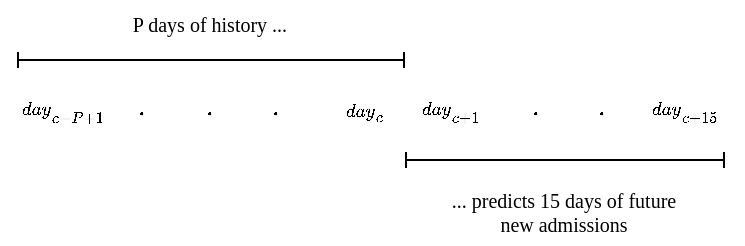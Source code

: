 <mxfile version="16.0.2" type="device"><diagram id="V_ZVVWX4kc0AbgxwdC7Y" name="Page-1"><mxGraphModel dx="1038" dy="652" grid="1" gridSize="10" guides="1" tooltips="1" connect="1" arrows="1" fold="1" page="1" pageScale="1" pageWidth="827" pageHeight="1169" math="1" shadow="0"><root><mxCell id="0"/><mxCell id="1" parent="0"/><mxCell id="BJBpzOGHo1m6N5aHQSOU-2" value="&lt;font style=&quot;font-size: 9px&quot;&gt;\(day_{_{c-P + 1}}\)&lt;/font&gt;" style="whiteSpace=wrap;html=1;aspect=fixed;rounded=1;strokeColor=none;fontSize=9;fontFamily=Gafata;rotation=0;opacity=30;" vertex="1" parent="1"><mxGeometry x="187" y="100" width="45" height="30" as="geometry"/></mxCell><mxCell id="BJBpzOGHo1m6N5aHQSOU-5" value="\(\cdot\)" style="whiteSpace=wrap;html=1;aspect=fixed;rounded=1;strokeColor=none;fontFamily=Gafata;fontSize=13;fontStyle=1;opacity=30;" vertex="1" parent="1"><mxGeometry x="234" y="100" width="30" height="30" as="geometry"/></mxCell><mxCell id="BJBpzOGHo1m6N5aHQSOU-8" value="&lt;span style=&quot;font-size: 13px;&quot;&gt;\(\cdot\)&lt;/span&gt;" style="whiteSpace=wrap;html=1;aspect=fixed;rounded=1;strokeColor=none;fontFamily=Gafata;fontSize=13;fontStyle=1;opacity=30;" vertex="1" parent="1"><mxGeometry x="268" y="100" width="30" height="30" as="geometry"/></mxCell><mxCell id="BJBpzOGHo1m6N5aHQSOU-11" value="&lt;span style=&quot;font-size: 13px;&quot;&gt;\(\cdot\)&lt;/span&gt;" style="whiteSpace=wrap;html=1;aspect=fixed;rounded=1;strokeColor=none;fontFamily=Gafata;fontSize=13;fontStyle=1;opacity=30;" vertex="1" parent="1"><mxGeometry x="301" y="100" width="30" height="30" as="geometry"/></mxCell><mxCell id="BJBpzOGHo1m6N5aHQSOU-12" value="\(day_{_{c}}\)" style="whiteSpace=wrap;html=1;aspect=fixed;rounded=1;strokeColor=none;fontFamily=Gafata;fontSize=9;opacity=30;" vertex="1" parent="1"><mxGeometry x="338" y="100" width="45" height="30" as="geometry"/></mxCell><mxCell id="BJBpzOGHo1m6N5aHQSOU-18" value="P days of history ..." style="text;html=1;strokeColor=none;fillColor=none;align=center;verticalAlign=middle;whiteSpace=wrap;rounded=0;fontSize=10;fontFamily=Gafata;" vertex="1" parent="1"><mxGeometry x="243" y="60" width="80" height="23" as="geometry"/></mxCell><mxCell id="BJBpzOGHo1m6N5aHQSOU-39" value="... predicts 15 days of future new admissions" style="text;html=1;strokeColor=none;fillColor=none;align=center;verticalAlign=middle;whiteSpace=wrap;rounded=0;fontSize=10;fontFamily=Gafata;" vertex="1" parent="1"><mxGeometry x="400" y="150" width="120" height="32" as="geometry"/></mxCell><mxCell id="BJBpzOGHo1m6N5aHQSOU-40" value="&lt;font style=&quot;font-size: 9px&quot;&gt;\(day_{_{c + 1}}\)&lt;/font&gt;" style="whiteSpace=wrap;html=1;aspect=fixed;rounded=1;strokeColor=none;fontSize=9;fontFamily=Gafata;rotation=0;opacity=10;" vertex="1" parent="1"><mxGeometry x="381" y="100" width="45" height="30" as="geometry"/></mxCell><mxCell id="BJBpzOGHo1m6N5aHQSOU-43" value="&lt;span style=&quot;font-size: 13px;&quot;&gt;\(\cdot\)&lt;/span&gt;" style="whiteSpace=wrap;html=1;aspect=fixed;rounded=1;strokeColor=none;fontFamily=Gafata;fontSize=13;fontStyle=1;opacity=10;" vertex="1" parent="1"><mxGeometry x="431" y="100" width="30" height="30" as="geometry"/></mxCell><mxCell id="BJBpzOGHo1m6N5aHQSOU-44" value="&lt;span style=&quot;font-size: 13px;&quot;&gt;\(\cdot\)&lt;/span&gt;" style="whiteSpace=wrap;html=1;aspect=fixed;rounded=1;strokeColor=none;fontFamily=Gafata;fontSize=13;fontStyle=1;opacity=10;" vertex="1" parent="1"><mxGeometry x="464" y="100" width="30" height="30" as="geometry"/></mxCell><mxCell id="BJBpzOGHo1m6N5aHQSOU-45" value="\(day_{_{c + 15}}\)" style="whiteSpace=wrap;html=1;aspect=fixed;rounded=1;strokeColor=none;fontFamily=Gafata;fontSize=9;opacity=10;" vertex="1" parent="1"><mxGeometry x="498" y="100" width="45" height="30" as="geometry"/></mxCell><mxCell id="BJBpzOGHo1m6N5aHQSOU-46" value="" style="endArrow=baseDash;html=1;rounded=0;fontFamily=Gafata;fontSize=13;startArrow=baseDash;startFill=0;endFill=0;" edge="1" parent="1"><mxGeometry width="50" height="50" relative="1" as="geometry"><mxPoint x="380" y="90" as="sourcePoint"/><mxPoint x="187" y="90" as="targetPoint"/></mxGeometry></mxCell><mxCell id="BJBpzOGHo1m6N5aHQSOU-47" value="" style="endArrow=baseDash;html=1;rounded=0;fontFamily=Gafata;fontSize=13;startArrow=baseDash;startFill=0;endFill=0;" edge="1" parent="1"><mxGeometry width="50" height="50" relative="1" as="geometry"><mxPoint x="381" y="140" as="sourcePoint"/><mxPoint x="540" y="140" as="targetPoint"/></mxGeometry></mxCell></root></mxGraphModel></diagram></mxfile>